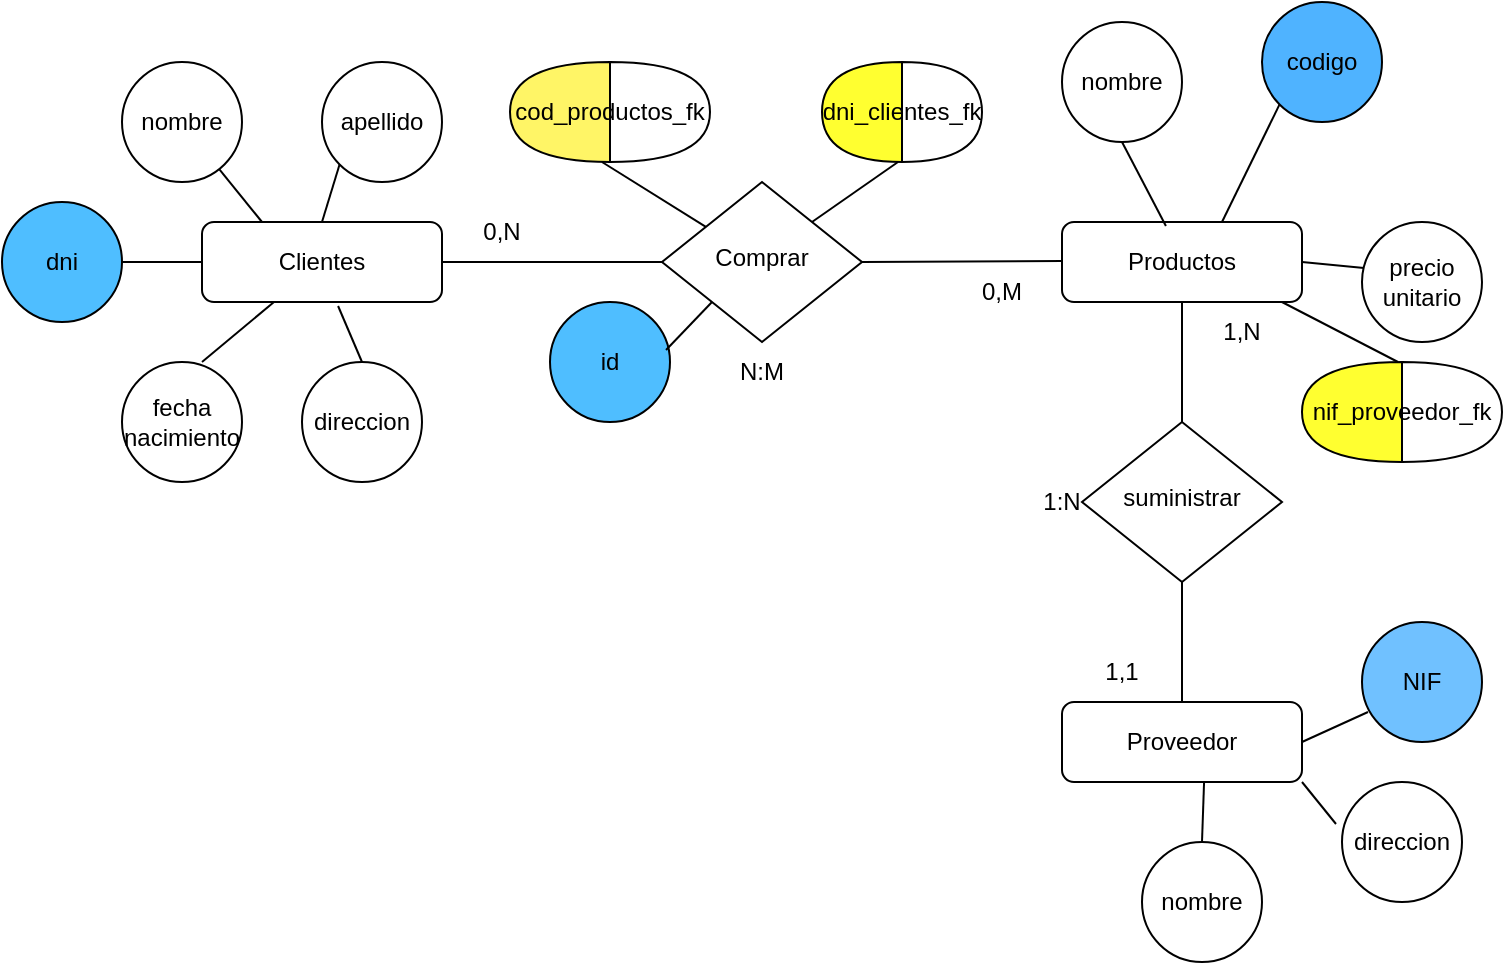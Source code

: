 <mxfile version="21.6.6" type="device" pages="3">
  <diagram id="C5RBs43oDa-KdzZeNtuy" name="Page-1">
    <mxGraphModel dx="1272" dy="1675" grid="1" gridSize="10" guides="1" tooltips="1" connect="1" arrows="1" fold="1" page="1" pageScale="1" pageWidth="827" pageHeight="1169" math="0" shadow="0">
      <root>
        <mxCell id="WIyWlLk6GJQsqaUBKTNV-0" />
        <mxCell id="WIyWlLk6GJQsqaUBKTNV-1" parent="WIyWlLk6GJQsqaUBKTNV-0" />
        <mxCell id="WIyWlLk6GJQsqaUBKTNV-3" value="Clientes" style="rounded=1;whiteSpace=wrap;html=1;fontSize=12;glass=0;strokeWidth=1;shadow=0;" parent="WIyWlLk6GJQsqaUBKTNV-1" vertex="1">
          <mxGeometry x="160" y="80" width="120" height="40" as="geometry" />
        </mxCell>
        <mxCell id="WIyWlLk6GJQsqaUBKTNV-6" value="Comprar" style="rhombus;whiteSpace=wrap;html=1;shadow=0;fontFamily=Helvetica;fontSize=12;align=center;strokeWidth=1;spacing=6;spacingTop=-4;" parent="WIyWlLk6GJQsqaUBKTNV-1" vertex="1">
          <mxGeometry x="390" y="60" width="100" height="80" as="geometry" />
        </mxCell>
        <mxCell id="mx5_N-fvzEg2yM81KQJ--0" value="Productos" style="rounded=1;whiteSpace=wrap;html=1;fontSize=12;glass=0;strokeWidth=1;shadow=0;" parent="WIyWlLk6GJQsqaUBKTNV-1" vertex="1">
          <mxGeometry x="590" y="80" width="120" height="40" as="geometry" />
        </mxCell>
        <mxCell id="mx5_N-fvzEg2yM81KQJ--1" value="Proveedor" style="rounded=1;whiteSpace=wrap;html=1;fontSize=12;glass=0;strokeWidth=1;shadow=0;" parent="WIyWlLk6GJQsqaUBKTNV-1" vertex="1">
          <mxGeometry x="590" y="320" width="120" height="40" as="geometry" />
        </mxCell>
        <mxCell id="mx5_N-fvzEg2yM81KQJ--2" value="suministrar" style="rhombus;whiteSpace=wrap;html=1;shadow=0;fontFamily=Helvetica;fontSize=12;align=center;strokeWidth=1;spacing=6;spacingTop=-4;" parent="WIyWlLk6GJQsqaUBKTNV-1" vertex="1">
          <mxGeometry x="600" y="180" width="100" height="80" as="geometry" />
        </mxCell>
        <mxCell id="mx5_N-fvzEg2yM81KQJ--3" value="nombre" style="ellipse;whiteSpace=wrap;html=1;aspect=fixed;" parent="WIyWlLk6GJQsqaUBKTNV-1" vertex="1">
          <mxGeometry x="120" width="60" height="60" as="geometry" />
        </mxCell>
        <mxCell id="mx5_N-fvzEg2yM81KQJ--4" value="apellido" style="ellipse;whiteSpace=wrap;html=1;aspect=fixed;" parent="WIyWlLk6GJQsqaUBKTNV-1" vertex="1">
          <mxGeometry x="220" width="60" height="60" as="geometry" />
        </mxCell>
        <mxCell id="mx5_N-fvzEg2yM81KQJ--5" value="dni" style="ellipse;whiteSpace=wrap;html=1;aspect=fixed;fillColor=#4FBEFF;" parent="WIyWlLk6GJQsqaUBKTNV-1" vertex="1">
          <mxGeometry x="60" y="70" width="60" height="60" as="geometry" />
        </mxCell>
        <mxCell id="mx5_N-fvzEg2yM81KQJ--6" value="fecha nacimiento" style="ellipse;whiteSpace=wrap;html=1;aspect=fixed;" parent="WIyWlLk6GJQsqaUBKTNV-1" vertex="1">
          <mxGeometry x="120" y="150" width="60" height="60" as="geometry" />
        </mxCell>
        <mxCell id="mx5_N-fvzEg2yM81KQJ--7" value="direccion" style="ellipse;whiteSpace=wrap;html=1;aspect=fixed;" parent="WIyWlLk6GJQsqaUBKTNV-1" vertex="1">
          <mxGeometry x="210" y="150" width="60" height="60" as="geometry" />
        </mxCell>
        <mxCell id="mx5_N-fvzEg2yM81KQJ--11" value="" style="endArrow=none;html=1;rounded=0;" parent="WIyWlLk6GJQsqaUBKTNV-1" target="WIyWlLk6GJQsqaUBKTNV-3" edge="1">
          <mxGeometry width="50" height="50" relative="1" as="geometry">
            <mxPoint x="160" y="150" as="sourcePoint" />
            <mxPoint x="210" y="100" as="targetPoint" />
          </mxGeometry>
        </mxCell>
        <mxCell id="mx5_N-fvzEg2yM81KQJ--12" value="" style="endArrow=none;html=1;rounded=0;entryX=0.567;entryY=1.05;entryDx=0;entryDy=0;entryPerimeter=0;exitX=0.5;exitY=0;exitDx=0;exitDy=0;" parent="WIyWlLk6GJQsqaUBKTNV-1" source="mx5_N-fvzEg2yM81KQJ--7" target="WIyWlLk6GJQsqaUBKTNV-3" edge="1">
          <mxGeometry width="50" height="50" relative="1" as="geometry">
            <mxPoint x="170" y="160" as="sourcePoint" />
            <mxPoint x="206" y="130" as="targetPoint" />
          </mxGeometry>
        </mxCell>
        <mxCell id="mx5_N-fvzEg2yM81KQJ--13" value="" style="endArrow=none;html=1;rounded=0;entryX=0;entryY=0.5;entryDx=0;entryDy=0;exitX=1;exitY=0.5;exitDx=0;exitDy=0;" parent="WIyWlLk6GJQsqaUBKTNV-1" source="mx5_N-fvzEg2yM81KQJ--5" target="WIyWlLk6GJQsqaUBKTNV-3" edge="1">
          <mxGeometry width="50" height="50" relative="1" as="geometry">
            <mxPoint x="180" y="170" as="sourcePoint" />
            <mxPoint x="216" y="140" as="targetPoint" />
          </mxGeometry>
        </mxCell>
        <mxCell id="mx5_N-fvzEg2yM81KQJ--14" value="" style="endArrow=none;html=1;rounded=0;entryX=0.25;entryY=0;entryDx=0;entryDy=0;" parent="WIyWlLk6GJQsqaUBKTNV-1" source="mx5_N-fvzEg2yM81KQJ--3" target="WIyWlLk6GJQsqaUBKTNV-3" edge="1">
          <mxGeometry width="50" height="50" relative="1" as="geometry">
            <mxPoint x="130" y="110" as="sourcePoint" />
            <mxPoint x="170" y="110" as="targetPoint" />
          </mxGeometry>
        </mxCell>
        <mxCell id="mx5_N-fvzEg2yM81KQJ--15" value="" style="endArrow=none;html=1;rounded=0;entryX=0.5;entryY=0;entryDx=0;entryDy=0;exitX=0;exitY=1;exitDx=0;exitDy=0;" parent="WIyWlLk6GJQsqaUBKTNV-1" source="mx5_N-fvzEg2yM81KQJ--4" target="WIyWlLk6GJQsqaUBKTNV-3" edge="1">
          <mxGeometry width="50" height="50" relative="1" as="geometry">
            <mxPoint x="179" y="63" as="sourcePoint" />
            <mxPoint x="200" y="90" as="targetPoint" />
          </mxGeometry>
        </mxCell>
        <mxCell id="mx5_N-fvzEg2yM81KQJ--16" value="" style="endArrow=none;html=1;rounded=0;exitX=1;exitY=0.5;exitDx=0;exitDy=0;entryX=0;entryY=0.5;entryDx=0;entryDy=0;" parent="WIyWlLk6GJQsqaUBKTNV-1" source="WIyWlLk6GJQsqaUBKTNV-3" target="WIyWlLk6GJQsqaUBKTNV-6" edge="1">
          <mxGeometry width="50" height="50" relative="1" as="geometry">
            <mxPoint x="390" y="230" as="sourcePoint" />
            <mxPoint x="440" y="180" as="targetPoint" />
          </mxGeometry>
        </mxCell>
        <mxCell id="mx5_N-fvzEg2yM81KQJ--17" value="" style="endArrow=none;html=1;rounded=0;entryX=0;entryY=0.5;entryDx=0;entryDy=0;" parent="WIyWlLk6GJQsqaUBKTNV-1" edge="1">
          <mxGeometry width="50" height="50" relative="1" as="geometry">
            <mxPoint x="490" y="100" as="sourcePoint" />
            <mxPoint x="590" y="99.5" as="targetPoint" />
          </mxGeometry>
        </mxCell>
        <mxCell id="mx5_N-fvzEg2yM81KQJ--18" value="nombre" style="ellipse;whiteSpace=wrap;html=1;aspect=fixed;" parent="WIyWlLk6GJQsqaUBKTNV-1" vertex="1">
          <mxGeometry x="590" y="-20" width="60" height="60" as="geometry" />
        </mxCell>
        <mxCell id="mx5_N-fvzEg2yM81KQJ--19" value="codigo" style="ellipse;whiteSpace=wrap;html=1;aspect=fixed;fillColor=#4FB3FF;" parent="WIyWlLk6GJQsqaUBKTNV-1" vertex="1">
          <mxGeometry x="690" y="-30" width="60" height="60" as="geometry" />
        </mxCell>
        <mxCell id="mx5_N-fvzEg2yM81KQJ--20" value="precio unitario" style="ellipse;whiteSpace=wrap;html=1;aspect=fixed;" parent="WIyWlLk6GJQsqaUBKTNV-1" vertex="1">
          <mxGeometry x="740" y="80" width="60" height="60" as="geometry" />
        </mxCell>
        <mxCell id="mx5_N-fvzEg2yM81KQJ--21" value="" style="endArrow=none;html=1;rounded=0;entryX=0;entryY=1;entryDx=0;entryDy=0;" parent="WIyWlLk6GJQsqaUBKTNV-1" target="mx5_N-fvzEg2yM81KQJ--19" edge="1">
          <mxGeometry width="50" height="50" relative="1" as="geometry">
            <mxPoint x="670" y="80" as="sourcePoint" />
            <mxPoint x="720" y="30" as="targetPoint" />
          </mxGeometry>
        </mxCell>
        <mxCell id="mx5_N-fvzEg2yM81KQJ--22" value="" style="endArrow=none;html=1;rounded=0;entryX=0.5;entryY=1;entryDx=0;entryDy=0;exitX=0.433;exitY=0.05;exitDx=0;exitDy=0;exitPerimeter=0;" parent="WIyWlLk6GJQsqaUBKTNV-1" source="mx5_N-fvzEg2yM81KQJ--0" target="mx5_N-fvzEg2yM81KQJ--18" edge="1">
          <mxGeometry width="50" height="50" relative="1" as="geometry">
            <mxPoint x="680" y="90" as="sourcePoint" />
            <mxPoint x="709" y="31" as="targetPoint" />
          </mxGeometry>
        </mxCell>
        <mxCell id="mx5_N-fvzEg2yM81KQJ--23" value="" style="endArrow=none;html=1;rounded=0;entryX=0.017;entryY=0.383;entryDx=0;entryDy=0;entryPerimeter=0;" parent="WIyWlLk6GJQsqaUBKTNV-1" target="mx5_N-fvzEg2yM81KQJ--20" edge="1">
          <mxGeometry width="50" height="50" relative="1" as="geometry">
            <mxPoint x="710" y="100" as="sourcePoint" />
            <mxPoint x="719" y="41" as="targetPoint" />
          </mxGeometry>
        </mxCell>
        <mxCell id="mx5_N-fvzEg2yM81KQJ--24" value="NIF" style="ellipse;whiteSpace=wrap;html=1;aspect=fixed;fillColor=#70C1FF;" parent="WIyWlLk6GJQsqaUBKTNV-1" vertex="1">
          <mxGeometry x="740" y="280" width="60" height="60" as="geometry" />
        </mxCell>
        <mxCell id="mx5_N-fvzEg2yM81KQJ--25" value="direccion" style="ellipse;whiteSpace=wrap;html=1;aspect=fixed;" parent="WIyWlLk6GJQsqaUBKTNV-1" vertex="1">
          <mxGeometry x="730" y="360" width="60" height="60" as="geometry" />
        </mxCell>
        <mxCell id="mx5_N-fvzEg2yM81KQJ--26" value="nombre" style="ellipse;whiteSpace=wrap;html=1;aspect=fixed;" parent="WIyWlLk6GJQsqaUBKTNV-1" vertex="1">
          <mxGeometry x="630" y="390" width="60" height="60" as="geometry" />
        </mxCell>
        <mxCell id="mx5_N-fvzEg2yM81KQJ--28" value="" style="endArrow=none;html=1;rounded=0;entryX=0.592;entryY=1;entryDx=0;entryDy=0;entryPerimeter=0;" parent="WIyWlLk6GJQsqaUBKTNV-1" target="mx5_N-fvzEg2yM81KQJ--1" edge="1">
          <mxGeometry width="50" height="50" relative="1" as="geometry">
            <mxPoint x="660" y="390" as="sourcePoint" />
            <mxPoint x="710" y="340" as="targetPoint" />
          </mxGeometry>
        </mxCell>
        <mxCell id="mx5_N-fvzEg2yM81KQJ--29" value="" style="endArrow=none;html=1;rounded=0;entryX=1;entryY=1;entryDx=0;entryDy=0;exitX=-0.05;exitY=0.35;exitDx=0;exitDy=0;exitPerimeter=0;" parent="WIyWlLk6GJQsqaUBKTNV-1" source="mx5_N-fvzEg2yM81KQJ--25" target="mx5_N-fvzEg2yM81KQJ--1" edge="1">
          <mxGeometry width="50" height="50" relative="1" as="geometry">
            <mxPoint x="670" y="400" as="sourcePoint" />
            <mxPoint x="671" y="370" as="targetPoint" />
          </mxGeometry>
        </mxCell>
        <mxCell id="mx5_N-fvzEg2yM81KQJ--30" value="" style="endArrow=none;html=1;rounded=0;entryX=1;entryY=0.5;entryDx=0;entryDy=0;exitX=0.05;exitY=0.75;exitDx=0;exitDy=0;exitPerimeter=0;" parent="WIyWlLk6GJQsqaUBKTNV-1" source="mx5_N-fvzEg2yM81KQJ--24" target="mx5_N-fvzEg2yM81KQJ--1" edge="1">
          <mxGeometry width="50" height="50" relative="1" as="geometry">
            <mxPoint x="737" y="391" as="sourcePoint" />
            <mxPoint x="720" y="370" as="targetPoint" />
          </mxGeometry>
        </mxCell>
        <mxCell id="Qxq4NSu53uqbjzMMRu9p-0" value="0,N" style="text;html=1;strokeColor=none;fillColor=none;align=center;verticalAlign=middle;whiteSpace=wrap;rounded=0;" parent="WIyWlLk6GJQsqaUBKTNV-1" vertex="1">
          <mxGeometry x="280" y="70" width="60" height="30" as="geometry" />
        </mxCell>
        <mxCell id="Qxq4NSu53uqbjzMMRu9p-1" value="0,M" style="text;html=1;strokeColor=none;fillColor=none;align=center;verticalAlign=middle;whiteSpace=wrap;rounded=0;" parent="WIyWlLk6GJQsqaUBKTNV-1" vertex="1">
          <mxGeometry x="530" y="100" width="60" height="30" as="geometry" />
        </mxCell>
        <mxCell id="Qxq4NSu53uqbjzMMRu9p-2" value="" style="endArrow=none;html=1;rounded=0;exitX=0.5;exitY=1;exitDx=0;exitDy=0;entryX=0.5;entryY=0;entryDx=0;entryDy=0;" parent="WIyWlLk6GJQsqaUBKTNV-1" source="mx5_N-fvzEg2yM81KQJ--0" target="mx5_N-fvzEg2yM81KQJ--2" edge="1">
          <mxGeometry width="50" height="50" relative="1" as="geometry">
            <mxPoint x="580" y="149" as="sourcePoint" />
            <mxPoint x="690" y="149" as="targetPoint" />
          </mxGeometry>
        </mxCell>
        <mxCell id="Qxq4NSu53uqbjzMMRu9p-3" value="" style="endArrow=none;html=1;rounded=0;exitX=0.5;exitY=1;exitDx=0;exitDy=0;entryX=0.5;entryY=0;entryDx=0;entryDy=0;" parent="WIyWlLk6GJQsqaUBKTNV-1" edge="1">
          <mxGeometry width="50" height="50" relative="1" as="geometry">
            <mxPoint x="650" y="260" as="sourcePoint" />
            <mxPoint x="650" y="320" as="targetPoint" />
          </mxGeometry>
        </mxCell>
        <mxCell id="Qxq4NSu53uqbjzMMRu9p-4" value="1,N" style="text;html=1;strokeColor=none;fillColor=none;align=center;verticalAlign=middle;whiteSpace=wrap;rounded=0;" parent="WIyWlLk6GJQsqaUBKTNV-1" vertex="1">
          <mxGeometry x="650" y="120" width="60" height="30" as="geometry" />
        </mxCell>
        <mxCell id="Qxq4NSu53uqbjzMMRu9p-5" value="1,1" style="text;html=1;strokeColor=none;fillColor=none;align=center;verticalAlign=middle;whiteSpace=wrap;rounded=0;" parent="WIyWlLk6GJQsqaUBKTNV-1" vertex="1">
          <mxGeometry x="590" y="290" width="60" height="30" as="geometry" />
        </mxCell>
        <mxCell id="Qxq4NSu53uqbjzMMRu9p-6" value="N:M" style="text;html=1;strokeColor=none;fillColor=none;align=center;verticalAlign=middle;whiteSpace=wrap;rounded=0;" parent="WIyWlLk6GJQsqaUBKTNV-1" vertex="1">
          <mxGeometry x="410" y="140" width="60" height="30" as="geometry" />
        </mxCell>
        <mxCell id="Qxq4NSu53uqbjzMMRu9p-7" value="1:N" style="text;html=1;strokeColor=none;fillColor=none;align=center;verticalAlign=middle;whiteSpace=wrap;rounded=0;" parent="WIyWlLk6GJQsqaUBKTNV-1" vertex="1">
          <mxGeometry x="560" y="205" width="60" height="30" as="geometry" />
        </mxCell>
        <mxCell id="Qxq4NSu53uqbjzMMRu9p-8" value="" style="shape=or;whiteSpace=wrap;html=1;" parent="WIyWlLk6GJQsqaUBKTNV-1" vertex="1">
          <mxGeometry x="364" width="50" height="50" as="geometry" />
        </mxCell>
        <mxCell id="Qxq4NSu53uqbjzMMRu9p-9" value="" style="shape=or;whiteSpace=wrap;html=1;direction=west;fillColor=#FFF566;" parent="WIyWlLk6GJQsqaUBKTNV-1" vertex="1">
          <mxGeometry x="314" width="50" height="50" as="geometry" />
        </mxCell>
        <mxCell id="Qxq4NSu53uqbjzMMRu9p-10" value="cod_productos_fk" style="text;html=1;strokeColor=none;fillColor=none;align=center;verticalAlign=middle;whiteSpace=wrap;rounded=0;" parent="WIyWlLk6GJQsqaUBKTNV-1" vertex="1">
          <mxGeometry x="334" y="10" width="60" height="30" as="geometry" />
        </mxCell>
        <mxCell id="Qxq4NSu53uqbjzMMRu9p-11" value="" style="shape=or;whiteSpace=wrap;html=1;" parent="WIyWlLk6GJQsqaUBKTNV-1" vertex="1">
          <mxGeometry x="510" width="40" height="50" as="geometry" />
        </mxCell>
        <mxCell id="Qxq4NSu53uqbjzMMRu9p-12" value="" style="shape=or;whiteSpace=wrap;html=1;direction=west;fillColor=#FFFF30;" parent="WIyWlLk6GJQsqaUBKTNV-1" vertex="1">
          <mxGeometry x="470" width="40" height="50" as="geometry" />
        </mxCell>
        <mxCell id="Qxq4NSu53uqbjzMMRu9p-13" value="dni_clientes_fk" style="text;html=1;strokeColor=none;fillColor=none;align=center;verticalAlign=middle;whiteSpace=wrap;rounded=0;" parent="WIyWlLk6GJQsqaUBKTNV-1" vertex="1">
          <mxGeometry x="480" y="10" width="60" height="30" as="geometry" />
        </mxCell>
        <mxCell id="Qxq4NSu53uqbjzMMRu9p-14" value="" style="endArrow=none;html=1;rounded=0;" parent="WIyWlLk6GJQsqaUBKTNV-1" source="WIyWlLk6GJQsqaUBKTNV-6" edge="1">
          <mxGeometry width="50" height="50" relative="1" as="geometry">
            <mxPoint x="310" y="100" as="sourcePoint" />
            <mxPoint x="360" y="50" as="targetPoint" />
          </mxGeometry>
        </mxCell>
        <mxCell id="Qxq4NSu53uqbjzMMRu9p-15" value="" style="endArrow=none;html=1;rounded=0;entryX=0.05;entryY=0;entryDx=0;entryDy=0;entryPerimeter=0;exitX=1;exitY=0;exitDx=0;exitDy=0;" parent="WIyWlLk6GJQsqaUBKTNV-1" source="WIyWlLk6GJQsqaUBKTNV-6" target="Qxq4NSu53uqbjzMMRu9p-12" edge="1">
          <mxGeometry width="50" height="50" relative="1" as="geometry">
            <mxPoint x="422" y="92" as="sourcePoint" />
            <mxPoint x="370" y="60" as="targetPoint" />
          </mxGeometry>
        </mxCell>
        <mxCell id="Qxq4NSu53uqbjzMMRu9p-20" value="" style="shape=or;whiteSpace=wrap;html=1;" parent="WIyWlLk6GJQsqaUBKTNV-1" vertex="1">
          <mxGeometry x="760" y="150" width="50" height="50" as="geometry" />
        </mxCell>
        <mxCell id="Qxq4NSu53uqbjzMMRu9p-21" value="" style="shape=or;whiteSpace=wrap;html=1;direction=west;fillColor=#FFFF30;" parent="WIyWlLk6GJQsqaUBKTNV-1" vertex="1">
          <mxGeometry x="710" y="150" width="50" height="50" as="geometry" />
        </mxCell>
        <mxCell id="Qxq4NSu53uqbjzMMRu9p-22" value="nif_proveedor_fk" style="text;html=1;strokeColor=none;fillColor=none;align=center;verticalAlign=middle;whiteSpace=wrap;rounded=0;" parent="WIyWlLk6GJQsqaUBKTNV-1" vertex="1">
          <mxGeometry x="730" y="160" width="60" height="30" as="geometry" />
        </mxCell>
        <mxCell id="Qxq4NSu53uqbjzMMRu9p-23" value="" style="endArrow=none;html=1;rounded=0;exitX=0.04;exitY=1;exitDx=0;exitDy=0;exitPerimeter=0;entryX=0.833;entryY=0;entryDx=0;entryDy=0;entryPerimeter=0;" parent="WIyWlLk6GJQsqaUBKTNV-1" source="Qxq4NSu53uqbjzMMRu9p-21" target="Qxq4NSu53uqbjzMMRu9p-4" edge="1">
          <mxGeometry width="50" height="50" relative="1" as="geometry">
            <mxPoint x="510" y="210" as="sourcePoint" />
            <mxPoint x="710" y="120" as="targetPoint" />
          </mxGeometry>
        </mxCell>
        <mxCell id="0E80pPRpKlRtecK1wByP-0" value="id" style="ellipse;whiteSpace=wrap;html=1;aspect=fixed;fillColor=#4FBEFF;" parent="WIyWlLk6GJQsqaUBKTNV-1" vertex="1">
          <mxGeometry x="334" y="120" width="60" height="60" as="geometry" />
        </mxCell>
        <mxCell id="0E80pPRpKlRtecK1wByP-1" value="" style="endArrow=none;html=1;rounded=0;exitX=0.967;exitY=0.4;exitDx=0;exitDy=0;exitPerimeter=0;entryX=0;entryY=1;entryDx=0;entryDy=0;" parent="WIyWlLk6GJQsqaUBKTNV-1" source="0E80pPRpKlRtecK1wByP-0" target="WIyWlLk6GJQsqaUBKTNV-6" edge="1">
          <mxGeometry width="50" height="50" relative="1" as="geometry">
            <mxPoint x="510" y="200" as="sourcePoint" />
            <mxPoint x="560" y="150" as="targetPoint" />
          </mxGeometry>
        </mxCell>
      </root>
    </mxGraphModel>
  </diagram>
  <diagram id="QH_lPs5BEpQbvO5fbCUb" name="Página-2">
    <mxGraphModel dx="1272" dy="1675" grid="1" gridSize="10" guides="1" tooltips="1" connect="1" arrows="1" fold="1" page="1" pageScale="1" pageWidth="827" pageHeight="1169" math="0" shadow="0">
      <root>
        <mxCell id="0" />
        <mxCell id="1" parent="0" />
        <mxCell id="wLg9ag0Lhp2ejEAUh5uP-1" value="Clientes" style="rounded=1;whiteSpace=wrap;html=1;fontSize=12;glass=0;strokeWidth=1;shadow=0;" parent="1" vertex="1">
          <mxGeometry x="160" y="80" width="120" height="40" as="geometry" />
        </mxCell>
        <mxCell id="wLg9ag0Lhp2ejEAUh5uP-2" value="Comprar" style="rhombus;whiteSpace=wrap;html=1;shadow=0;fontFamily=Helvetica;fontSize=12;align=center;strokeWidth=1;spacing=6;spacingTop=-4;" parent="1" vertex="1">
          <mxGeometry x="390" y="60" width="100" height="80" as="geometry" />
        </mxCell>
        <mxCell id="wLg9ag0Lhp2ejEAUh5uP-3" value="Coche" style="rounded=1;whiteSpace=wrap;html=1;fontSize=12;glass=0;strokeWidth=1;shadow=0;" parent="1" vertex="1">
          <mxGeometry x="590" y="80" width="120" height="40" as="geometry" />
        </mxCell>
        <mxCell id="wLg9ag0Lhp2ejEAUh5uP-4" value="Revision" style="rounded=1;whiteSpace=wrap;html=1;fontSize=12;glass=0;strokeWidth=1;shadow=0;" parent="1" vertex="1">
          <mxGeometry x="590" y="320" width="120" height="40" as="geometry" />
        </mxCell>
        <mxCell id="wLg9ag0Lhp2ejEAUh5uP-5" value="Realizar" style="rhombus;whiteSpace=wrap;html=1;shadow=0;fontFamily=Helvetica;fontSize=12;align=center;strokeWidth=1;spacing=6;spacingTop=-4;" parent="1" vertex="1">
          <mxGeometry x="600" y="180" width="100" height="80" as="geometry" />
        </mxCell>
        <mxCell id="wLg9ag0Lhp2ejEAUh5uP-6" value="nombre" style="ellipse;whiteSpace=wrap;html=1;aspect=fixed;" parent="1" vertex="1">
          <mxGeometry x="120" width="60" height="60" as="geometry" />
        </mxCell>
        <mxCell id="wLg9ag0Lhp2ejEAUh5uP-7" value="direccion" style="ellipse;whiteSpace=wrap;html=1;aspect=fixed;" parent="1" vertex="1">
          <mxGeometry x="220" width="60" height="60" as="geometry" />
        </mxCell>
        <mxCell id="wLg9ag0Lhp2ejEAUh5uP-8" value="id" style="ellipse;whiteSpace=wrap;html=1;aspect=fixed;fillColor=#4FBEFF;" parent="1" vertex="1">
          <mxGeometry x="60" y="70" width="60" height="60" as="geometry" />
        </mxCell>
        <mxCell id="wLg9ag0Lhp2ejEAUh5uP-9" value="ciudad" style="ellipse;whiteSpace=wrap;html=1;aspect=fixed;" parent="1" vertex="1">
          <mxGeometry x="120" y="150" width="60" height="60" as="geometry" />
        </mxCell>
        <mxCell id="wLg9ag0Lhp2ejEAUh5uP-10" value="telefono" style="ellipse;whiteSpace=wrap;html=1;aspect=fixed;" parent="1" vertex="1">
          <mxGeometry x="210" y="150" width="60" height="60" as="geometry" />
        </mxCell>
        <mxCell id="wLg9ag0Lhp2ejEAUh5uP-11" value="" style="endArrow=none;html=1;rounded=0;" parent="1" target="wLg9ag0Lhp2ejEAUh5uP-1" edge="1">
          <mxGeometry width="50" height="50" relative="1" as="geometry">
            <mxPoint x="160" y="150" as="sourcePoint" />
            <mxPoint x="210" y="100" as="targetPoint" />
          </mxGeometry>
        </mxCell>
        <mxCell id="wLg9ag0Lhp2ejEAUh5uP-12" value="" style="endArrow=none;html=1;rounded=0;entryX=0.567;entryY=1.05;entryDx=0;entryDy=0;entryPerimeter=0;exitX=0.5;exitY=0;exitDx=0;exitDy=0;" parent="1" source="wLg9ag0Lhp2ejEAUh5uP-10" target="wLg9ag0Lhp2ejEAUh5uP-1" edge="1">
          <mxGeometry width="50" height="50" relative="1" as="geometry">
            <mxPoint x="170" y="160" as="sourcePoint" />
            <mxPoint x="206" y="130" as="targetPoint" />
          </mxGeometry>
        </mxCell>
        <mxCell id="wLg9ag0Lhp2ejEAUh5uP-13" value="" style="endArrow=none;html=1;rounded=0;entryX=0;entryY=0.5;entryDx=0;entryDy=0;exitX=1;exitY=0.5;exitDx=0;exitDy=0;" parent="1" source="wLg9ag0Lhp2ejEAUh5uP-8" target="wLg9ag0Lhp2ejEAUh5uP-1" edge="1">
          <mxGeometry width="50" height="50" relative="1" as="geometry">
            <mxPoint x="180" y="170" as="sourcePoint" />
            <mxPoint x="216" y="140" as="targetPoint" />
          </mxGeometry>
        </mxCell>
        <mxCell id="wLg9ag0Lhp2ejEAUh5uP-14" value="" style="endArrow=none;html=1;rounded=0;entryX=0.25;entryY=0;entryDx=0;entryDy=0;" parent="1" source="wLg9ag0Lhp2ejEAUh5uP-6" target="wLg9ag0Lhp2ejEAUh5uP-1" edge="1">
          <mxGeometry width="50" height="50" relative="1" as="geometry">
            <mxPoint x="130" y="110" as="sourcePoint" />
            <mxPoint x="170" y="110" as="targetPoint" />
          </mxGeometry>
        </mxCell>
        <mxCell id="wLg9ag0Lhp2ejEAUh5uP-15" value="" style="endArrow=none;html=1;rounded=0;entryX=0.5;entryY=0;entryDx=0;entryDy=0;exitX=0;exitY=1;exitDx=0;exitDy=0;" parent="1" source="wLg9ag0Lhp2ejEAUh5uP-7" target="wLg9ag0Lhp2ejEAUh5uP-1" edge="1">
          <mxGeometry width="50" height="50" relative="1" as="geometry">
            <mxPoint x="179" y="63" as="sourcePoint" />
            <mxPoint x="200" y="90" as="targetPoint" />
          </mxGeometry>
        </mxCell>
        <mxCell id="wLg9ag0Lhp2ejEAUh5uP-16" value="" style="endArrow=none;html=1;rounded=0;exitX=1;exitY=0.5;exitDx=0;exitDy=0;entryX=0;entryY=0.5;entryDx=0;entryDy=0;" parent="1" source="wLg9ag0Lhp2ejEAUh5uP-1" target="wLg9ag0Lhp2ejEAUh5uP-2" edge="1">
          <mxGeometry width="50" height="50" relative="1" as="geometry">
            <mxPoint x="390" y="230" as="sourcePoint" />
            <mxPoint x="440" y="180" as="targetPoint" />
          </mxGeometry>
        </mxCell>
        <mxCell id="wLg9ag0Lhp2ejEAUh5uP-17" value="" style="endArrow=none;html=1;rounded=0;entryX=0;entryY=0.5;entryDx=0;entryDy=0;" parent="1" edge="1">
          <mxGeometry width="50" height="50" relative="1" as="geometry">
            <mxPoint x="490" y="100" as="sourcePoint" />
            <mxPoint x="590" y="99.5" as="targetPoint" />
          </mxGeometry>
        </mxCell>
        <mxCell id="wLg9ag0Lhp2ejEAUh5uP-18" value="marca" style="ellipse;whiteSpace=wrap;html=1;aspect=fixed;" parent="1" vertex="1">
          <mxGeometry x="560" y="-10" width="60" height="60" as="geometry" />
        </mxCell>
        <mxCell id="wLg9ag0Lhp2ejEAUh5uP-19" value="modelo" style="ellipse;whiteSpace=wrap;html=1;aspect=fixed;" parent="1" vertex="1">
          <mxGeometry x="740" y="80" width="60" height="60" as="geometry" />
        </mxCell>
        <mxCell id="wLg9ag0Lhp2ejEAUh5uP-20" value="" style="endArrow=none;html=1;rounded=0;entryX=0.5;entryY=1;entryDx=0;entryDy=0;" parent="1" target="XbB5zDtxkDg1MS3Tlshv-1" edge="1">
          <mxGeometry width="50" height="50" relative="1" as="geometry">
            <mxPoint x="670" y="80" as="sourcePoint" />
            <mxPoint x="699" y="21" as="targetPoint" />
          </mxGeometry>
        </mxCell>
        <mxCell id="wLg9ag0Lhp2ejEAUh5uP-21" value="" style="endArrow=none;html=1;rounded=0;entryX=0.5;entryY=1;entryDx=0;entryDy=0;exitX=0.433;exitY=0.05;exitDx=0;exitDy=0;exitPerimeter=0;" parent="1" source="wLg9ag0Lhp2ejEAUh5uP-3" target="wLg9ag0Lhp2ejEAUh5uP-18" edge="1">
          <mxGeometry width="50" height="50" relative="1" as="geometry">
            <mxPoint x="680" y="90" as="sourcePoint" />
            <mxPoint x="709" y="31" as="targetPoint" />
          </mxGeometry>
        </mxCell>
        <mxCell id="wLg9ag0Lhp2ejEAUh5uP-22" value="" style="endArrow=none;html=1;rounded=0;entryX=0.017;entryY=0.383;entryDx=0;entryDy=0;entryPerimeter=0;" parent="1" target="wLg9ag0Lhp2ejEAUh5uP-19" edge="1">
          <mxGeometry width="50" height="50" relative="1" as="geometry">
            <mxPoint x="710" y="100" as="sourcePoint" />
            <mxPoint x="719" y="41" as="targetPoint" />
          </mxGeometry>
        </mxCell>
        <mxCell id="wLg9ag0Lhp2ejEAUh5uP-23" value="id" style="ellipse;whiteSpace=wrap;html=1;aspect=fixed;fillColor=#70C1FF;" parent="1" vertex="1">
          <mxGeometry x="740" y="280" width="60" height="60" as="geometry" />
        </mxCell>
        <mxCell id="wLg9ag0Lhp2ejEAUh5uP-24" value="cambio de filtro" style="ellipse;whiteSpace=wrap;html=1;aspect=fixed;" parent="1" vertex="1">
          <mxGeometry x="730" y="360" width="60" height="60" as="geometry" />
        </mxCell>
        <mxCell id="wLg9ag0Lhp2ejEAUh5uP-25" value="cambio de aceite" style="ellipse;whiteSpace=wrap;html=1;aspect=fixed;" parent="1" vertex="1">
          <mxGeometry x="630" y="390" width="60" height="60" as="geometry" />
        </mxCell>
        <mxCell id="wLg9ag0Lhp2ejEAUh5uP-26" value="" style="endArrow=none;html=1;rounded=0;entryX=0.592;entryY=1;entryDx=0;entryDy=0;entryPerimeter=0;" parent="1" target="wLg9ag0Lhp2ejEAUh5uP-4" edge="1">
          <mxGeometry width="50" height="50" relative="1" as="geometry">
            <mxPoint x="660" y="390" as="sourcePoint" />
            <mxPoint x="710" y="340" as="targetPoint" />
          </mxGeometry>
        </mxCell>
        <mxCell id="wLg9ag0Lhp2ejEAUh5uP-27" value="" style="endArrow=none;html=1;rounded=0;entryX=0.892;entryY=1;entryDx=0;entryDy=0;entryPerimeter=0;" parent="1" source="wLg9ag0Lhp2ejEAUh5uP-24" target="wLg9ag0Lhp2ejEAUh5uP-4" edge="1">
          <mxGeometry width="50" height="50" relative="1" as="geometry">
            <mxPoint x="670" y="400" as="sourcePoint" />
            <mxPoint x="671" y="370" as="targetPoint" />
          </mxGeometry>
        </mxCell>
        <mxCell id="wLg9ag0Lhp2ejEAUh5uP-28" value="" style="endArrow=none;html=1;rounded=0;entryX=1;entryY=0.5;entryDx=0;entryDy=0;exitX=0.05;exitY=0.75;exitDx=0;exitDy=0;exitPerimeter=0;" parent="1" source="wLg9ag0Lhp2ejEAUh5uP-23" target="wLg9ag0Lhp2ejEAUh5uP-4" edge="1">
          <mxGeometry width="50" height="50" relative="1" as="geometry">
            <mxPoint x="737" y="391" as="sourcePoint" />
            <mxPoint x="720" y="370" as="targetPoint" />
          </mxGeometry>
        </mxCell>
        <mxCell id="wLg9ag0Lhp2ejEAUh5uP-29" value="0,1" style="text;html=1;strokeColor=none;fillColor=none;align=center;verticalAlign=middle;whiteSpace=wrap;rounded=0;" parent="1" vertex="1">
          <mxGeometry x="280" y="70" width="60" height="30" as="geometry" />
        </mxCell>
        <mxCell id="wLg9ag0Lhp2ejEAUh5uP-30" value="1,N" style="text;html=1;strokeColor=none;fillColor=none;align=center;verticalAlign=middle;whiteSpace=wrap;rounded=0;" parent="1" vertex="1">
          <mxGeometry x="530" y="100" width="60" height="30" as="geometry" />
        </mxCell>
        <mxCell id="wLg9ag0Lhp2ejEAUh5uP-31" value="" style="endArrow=none;html=1;rounded=0;exitX=0.5;exitY=1;exitDx=0;exitDy=0;entryX=0.5;entryY=0;entryDx=0;entryDy=0;" parent="1" source="wLg9ag0Lhp2ejEAUh5uP-3" target="wLg9ag0Lhp2ejEAUh5uP-5" edge="1">
          <mxGeometry width="50" height="50" relative="1" as="geometry">
            <mxPoint x="580" y="149" as="sourcePoint" />
            <mxPoint x="690" y="149" as="targetPoint" />
          </mxGeometry>
        </mxCell>
        <mxCell id="wLg9ag0Lhp2ejEAUh5uP-32" value="" style="endArrow=none;html=1;rounded=0;exitX=0.5;exitY=1;exitDx=0;exitDy=0;entryX=0.5;entryY=0;entryDx=0;entryDy=0;" parent="1" edge="1">
          <mxGeometry width="50" height="50" relative="1" as="geometry">
            <mxPoint x="650" y="260" as="sourcePoint" />
            <mxPoint x="650" y="320" as="targetPoint" />
          </mxGeometry>
        </mxCell>
        <mxCell id="wLg9ag0Lhp2ejEAUh5uP-33" value="0,1" style="text;html=1;strokeColor=none;fillColor=none;align=center;verticalAlign=middle;whiteSpace=wrap;rounded=0;" parent="1" vertex="1">
          <mxGeometry x="650" y="120" width="60" height="30" as="geometry" />
        </mxCell>
        <mxCell id="wLg9ag0Lhp2ejEAUh5uP-34" value="0,M" style="text;html=1;strokeColor=none;fillColor=none;align=center;verticalAlign=middle;whiteSpace=wrap;rounded=0;" parent="1" vertex="1">
          <mxGeometry x="590" y="290" width="60" height="30" as="geometry" />
        </mxCell>
        <mxCell id="wLg9ag0Lhp2ejEAUh5uP-35" value="1:N" style="text;html=1;strokeColor=none;fillColor=none;align=center;verticalAlign=middle;whiteSpace=wrap;rounded=0;" parent="1" vertex="1">
          <mxGeometry x="410" y="140" width="60" height="30" as="geometry" />
        </mxCell>
        <mxCell id="wLg9ag0Lhp2ejEAUh5uP-36" value="1:N" style="text;html=1;strokeColor=none;fillColor=none;align=center;verticalAlign=middle;whiteSpace=wrap;rounded=0;" parent="1" vertex="1">
          <mxGeometry x="550" y="205" width="60" height="30" as="geometry" />
        </mxCell>
        <mxCell id="wLg9ag0Lhp2ejEAUh5uP-45" value="" style="shape=or;whiteSpace=wrap;html=1;" parent="1" vertex="1">
          <mxGeometry x="760" y="150" width="50" height="50" as="geometry" />
        </mxCell>
        <mxCell id="wLg9ag0Lhp2ejEAUh5uP-46" value="" style="shape=or;whiteSpace=wrap;html=1;direction=west;fillColor=#FFFF30;" parent="1" vertex="1">
          <mxGeometry x="710" y="150" width="50" height="50" as="geometry" />
        </mxCell>
        <mxCell id="wLg9ag0Lhp2ejEAUh5uP-47" value="id_clientes_fk" style="text;html=1;strokeColor=none;fillColor=none;align=center;verticalAlign=middle;whiteSpace=wrap;rounded=0;" parent="1" vertex="1">
          <mxGeometry x="730" y="160" width="60" height="30" as="geometry" />
        </mxCell>
        <mxCell id="XbB5zDtxkDg1MS3Tlshv-1" value="matricula" style="ellipse;whiteSpace=wrap;html=1;aspect=fixed;fillColor=#4FB3FF;" parent="1" vertex="1">
          <mxGeometry x="630" y="-30" width="60" height="60" as="geometry" />
        </mxCell>
        <mxCell id="XbB5zDtxkDg1MS3Tlshv-2" value="NIF" style="ellipse;whiteSpace=wrap;html=1;aspect=fixed;" parent="1" vertex="1">
          <mxGeometry x="290" y="130" width="60" height="60" as="geometry" />
        </mxCell>
        <mxCell id="XbB5zDtxkDg1MS3Tlshv-3" value="" style="endArrow=none;html=1;rounded=0;exitX=0;exitY=0;exitDx=0;exitDy=0;" parent="1" source="XbB5zDtxkDg1MS3Tlshv-2" target="wLg9ag0Lhp2ejEAUh5uP-1" edge="1">
          <mxGeometry width="50" height="50" relative="1" as="geometry">
            <mxPoint x="250" y="160" as="sourcePoint" />
            <mxPoint x="238" y="132" as="targetPoint" />
          </mxGeometry>
        </mxCell>
        <mxCell id="XbB5zDtxkDg1MS3Tlshv-4" value="color" style="ellipse;whiteSpace=wrap;html=1;aspect=fixed;" parent="1" vertex="1">
          <mxGeometry x="705" y="-30" width="60" height="60" as="geometry" />
        </mxCell>
        <mxCell id="XbB5zDtxkDg1MS3Tlshv-5" value="precio venta" style="ellipse;whiteSpace=wrap;html=1;aspect=fixed;" parent="1" vertex="1">
          <mxGeometry x="765" y="10" width="60" height="60" as="geometry" />
        </mxCell>
        <mxCell id="XbB5zDtxkDg1MS3Tlshv-6" value="" style="endArrow=none;html=1;rounded=0;entryX=0.333;entryY=0.95;entryDx=0;entryDy=0;entryPerimeter=0;exitX=0.75;exitY=0;exitDx=0;exitDy=0;" parent="1" source="wLg9ag0Lhp2ejEAUh5uP-3" target="XbB5zDtxkDg1MS3Tlshv-4" edge="1">
          <mxGeometry width="50" height="50" relative="1" as="geometry">
            <mxPoint x="680" y="90" as="sourcePoint" />
            <mxPoint x="670" y="40" as="targetPoint" />
          </mxGeometry>
        </mxCell>
        <mxCell id="XbB5zDtxkDg1MS3Tlshv-7" value="" style="endArrow=none;html=1;rounded=0;exitX=1;exitY=0.25;exitDx=0;exitDy=0;" parent="1" source="wLg9ag0Lhp2ejEAUh5uP-3" target="XbB5zDtxkDg1MS3Tlshv-5" edge="1">
          <mxGeometry width="50" height="50" relative="1" as="geometry">
            <mxPoint x="690" y="100" as="sourcePoint" />
            <mxPoint x="680" y="50" as="targetPoint" />
          </mxGeometry>
        </mxCell>
        <mxCell id="XbB5zDtxkDg1MS3Tlshv-8" value="cambio de frenos" style="ellipse;whiteSpace=wrap;html=1;aspect=fixed;" parent="1" vertex="1">
          <mxGeometry x="550" y="390" width="60" height="60" as="geometry" />
        </mxCell>
        <mxCell id="XbB5zDtxkDg1MS3Tlshv-9" value="" style="endArrow=none;html=1;rounded=0;entryX=0.5;entryY=0;entryDx=0;entryDy=0;exitX=0.25;exitY=1;exitDx=0;exitDy=0;" parent="1" source="wLg9ag0Lhp2ejEAUh5uP-4" target="XbB5zDtxkDg1MS3Tlshv-8" edge="1">
          <mxGeometry width="50" height="50" relative="1" as="geometry">
            <mxPoint x="743" y="387" as="sourcePoint" />
            <mxPoint x="707" y="370" as="targetPoint" />
          </mxGeometry>
        </mxCell>
        <mxCell id="XbB5zDtxkDg1MS3Tlshv-18" value="id" style="ellipse;whiteSpace=wrap;html=1;aspect=fixed;fillColor=#70C1FF;" parent="1" vertex="1">
          <mxGeometry x="730" y="210" width="40" height="40" as="geometry" />
        </mxCell>
        <mxCell id="XbB5zDtxkDg1MS3Tlshv-19" value="" style="endArrow=none;html=1;rounded=0;exitX=1;exitY=1;exitDx=0;exitDy=0;entryX=-0.025;entryY=0.675;entryDx=0;entryDy=0;entryPerimeter=0;" parent="1" source="wLg9ag0Lhp2ejEAUh5uP-5" target="XbB5zDtxkDg1MS3Tlshv-18" edge="1">
          <mxGeometry width="50" height="50" relative="1" as="geometry">
            <mxPoint x="635" y="250" as="sourcePoint" />
            <mxPoint x="610" y="285" as="targetPoint" />
          </mxGeometry>
        </mxCell>
        <mxCell id="NBn2-O69Uefz-lsd1J9A-1" value="" style="endArrow=none;html=1;rounded=0;exitX=0.04;exitY=1;exitDx=0;exitDy=0;exitPerimeter=0;entryX=0.833;entryY=0;entryDx=0;entryDy=0;entryPerimeter=0;" edge="1" parent="1">
          <mxGeometry width="50" height="50" relative="1" as="geometry">
            <mxPoint x="758" y="150" as="sourcePoint" />
            <mxPoint x="700" y="120" as="targetPoint" />
          </mxGeometry>
        </mxCell>
        <mxCell id="NBn2-O69Uefz-lsd1J9A-5" value="" style="shape=or;whiteSpace=wrap;html=1;" vertex="1" parent="1">
          <mxGeometry x="510" y="310" width="50" height="50" as="geometry" />
        </mxCell>
        <mxCell id="NBn2-O69Uefz-lsd1J9A-6" value="" style="shape=or;whiteSpace=wrap;html=1;direction=west;fillColor=#FFFF30;" vertex="1" parent="1">
          <mxGeometry x="460" y="310" width="50" height="50" as="geometry" />
        </mxCell>
        <mxCell id="NBn2-O69Uefz-lsd1J9A-7" value="id_coche_fk" style="text;html=1;strokeColor=none;fillColor=none;align=center;verticalAlign=middle;whiteSpace=wrap;rounded=0;" vertex="1" parent="1">
          <mxGeometry x="480" y="320" width="60" height="30" as="geometry" />
        </mxCell>
        <mxCell id="NBn2-O69Uefz-lsd1J9A-8" value="" style="endArrow=none;html=1;rounded=0;exitX=0.04;exitY=1;exitDx=0;exitDy=0;exitPerimeter=0;entryX=1;entryY=0.5;entryDx=0;entryDy=0;entryPerimeter=0;" edge="1" parent="1" target="NBn2-O69Uefz-lsd1J9A-5">
          <mxGeometry width="50" height="50" relative="1" as="geometry">
            <mxPoint x="590" y="340" as="sourcePoint" />
            <mxPoint x="532" y="310" as="targetPoint" />
          </mxGeometry>
        </mxCell>
      </root>
    </mxGraphModel>
  </diagram>
  <diagram id="r9niHhJdQ9T2ywm9aoq0" name="Página-3">
    <mxGraphModel dx="1272" dy="1675" grid="1" gridSize="10" guides="1" tooltips="1" connect="1" arrows="1" fold="1" page="1" pageScale="1" pageWidth="827" pageHeight="1169" math="0" shadow="0">
      <root>
        <mxCell id="0" />
        <mxCell id="1" parent="0" />
        <mxCell id="Jmu6xvJF3uU6ScUqE4Zg-1" value="Clientes" style="rounded=1;whiteSpace=wrap;html=1;fontSize=12;glass=0;strokeWidth=1;shadow=0;" vertex="1" parent="1">
          <mxGeometry x="160" y="80" width="120" height="40" as="geometry" />
        </mxCell>
        <mxCell id="Jmu6xvJF3uU6ScUqE4Zg-2" value="Comprar" style="rhombus;whiteSpace=wrap;html=1;shadow=0;fontFamily=Helvetica;fontSize=12;align=center;strokeWidth=1;spacing=6;spacingTop=-4;" vertex="1" parent="1">
          <mxGeometry x="390" y="60" width="100" height="80" as="geometry" />
        </mxCell>
        <mxCell id="Jmu6xvJF3uU6ScUqE4Zg-3" value="Productos" style="rounded=1;whiteSpace=wrap;html=1;fontSize=12;glass=0;strokeWidth=1;shadow=0;" vertex="1" parent="1">
          <mxGeometry x="590" y="80" width="120" height="40" as="geometry" />
        </mxCell>
        <mxCell id="Jmu6xvJF3uU6ScUqE4Zg-4" value="Proveedor" style="rounded=1;whiteSpace=wrap;html=1;fontSize=12;glass=0;strokeWidth=1;shadow=0;" vertex="1" parent="1">
          <mxGeometry x="590" y="320" width="120" height="40" as="geometry" />
        </mxCell>
        <mxCell id="Jmu6xvJF3uU6ScUqE4Zg-5" value="suministrar" style="rhombus;whiteSpace=wrap;html=1;shadow=0;fontFamily=Helvetica;fontSize=12;align=center;strokeWidth=1;spacing=6;spacingTop=-4;" vertex="1" parent="1">
          <mxGeometry x="600" y="180" width="100" height="80" as="geometry" />
        </mxCell>
        <mxCell id="Jmu6xvJF3uU6ScUqE4Zg-6" value="nombre" style="ellipse;whiteSpace=wrap;html=1;aspect=fixed;" vertex="1" parent="1">
          <mxGeometry x="120" width="60" height="60" as="geometry" />
        </mxCell>
        <mxCell id="Jmu6xvJF3uU6ScUqE4Zg-7" value="apellido" style="ellipse;whiteSpace=wrap;html=1;aspect=fixed;" vertex="1" parent="1">
          <mxGeometry x="220" width="60" height="60" as="geometry" />
        </mxCell>
        <mxCell id="Jmu6xvJF3uU6ScUqE4Zg-8" value="id" style="ellipse;whiteSpace=wrap;html=1;aspect=fixed;fillColor=#4FBEFF;" vertex="1" parent="1">
          <mxGeometry x="60" y="70" width="60" height="60" as="geometry" />
        </mxCell>
        <mxCell id="Jmu6xvJF3uU6ScUqE4Zg-9" value="telefono" style="ellipse;whiteSpace=wrap;html=1;aspect=fixed;" vertex="1" parent="1">
          <mxGeometry x="120" y="150" width="60" height="60" as="geometry" />
        </mxCell>
        <mxCell id="Jmu6xvJF3uU6ScUqE4Zg-10" value="direccion" style="ellipse;whiteSpace=wrap;html=1;aspect=fixed;" vertex="1" parent="1">
          <mxGeometry x="210" y="150" width="60" height="60" as="geometry" />
        </mxCell>
        <mxCell id="Jmu6xvJF3uU6ScUqE4Zg-11" value="" style="endArrow=none;html=1;rounded=0;" edge="1" parent="1" target="Jmu6xvJF3uU6ScUqE4Zg-1">
          <mxGeometry width="50" height="50" relative="1" as="geometry">
            <mxPoint x="160" y="150" as="sourcePoint" />
            <mxPoint x="210" y="100" as="targetPoint" />
          </mxGeometry>
        </mxCell>
        <mxCell id="Jmu6xvJF3uU6ScUqE4Zg-12" value="" style="endArrow=none;html=1;rounded=0;entryX=0.567;entryY=1.05;entryDx=0;entryDy=0;entryPerimeter=0;exitX=0.5;exitY=0;exitDx=0;exitDy=0;" edge="1" parent="1" source="Jmu6xvJF3uU6ScUqE4Zg-10" target="Jmu6xvJF3uU6ScUqE4Zg-1">
          <mxGeometry width="50" height="50" relative="1" as="geometry">
            <mxPoint x="170" y="160" as="sourcePoint" />
            <mxPoint x="206" y="130" as="targetPoint" />
          </mxGeometry>
        </mxCell>
        <mxCell id="Jmu6xvJF3uU6ScUqE4Zg-13" value="" style="endArrow=none;html=1;rounded=0;entryX=0;entryY=0.5;entryDx=0;entryDy=0;exitX=1;exitY=0.5;exitDx=0;exitDy=0;" edge="1" parent="1" source="Jmu6xvJF3uU6ScUqE4Zg-8" target="Jmu6xvJF3uU6ScUqE4Zg-1">
          <mxGeometry width="50" height="50" relative="1" as="geometry">
            <mxPoint x="180" y="170" as="sourcePoint" />
            <mxPoint x="216" y="140" as="targetPoint" />
          </mxGeometry>
        </mxCell>
        <mxCell id="Jmu6xvJF3uU6ScUqE4Zg-14" value="" style="endArrow=none;html=1;rounded=0;entryX=0.25;entryY=0;entryDx=0;entryDy=0;" edge="1" parent="1" source="Jmu6xvJF3uU6ScUqE4Zg-6" target="Jmu6xvJF3uU6ScUqE4Zg-1">
          <mxGeometry width="50" height="50" relative="1" as="geometry">
            <mxPoint x="130" y="110" as="sourcePoint" />
            <mxPoint x="170" y="110" as="targetPoint" />
          </mxGeometry>
        </mxCell>
        <mxCell id="Jmu6xvJF3uU6ScUqE4Zg-15" value="" style="endArrow=none;html=1;rounded=0;entryX=0.5;entryY=0;entryDx=0;entryDy=0;exitX=0;exitY=1;exitDx=0;exitDy=0;" edge="1" parent="1" source="Jmu6xvJF3uU6ScUqE4Zg-7" target="Jmu6xvJF3uU6ScUqE4Zg-1">
          <mxGeometry width="50" height="50" relative="1" as="geometry">
            <mxPoint x="179" y="63" as="sourcePoint" />
            <mxPoint x="200" y="90" as="targetPoint" />
          </mxGeometry>
        </mxCell>
        <mxCell id="Jmu6xvJF3uU6ScUqE4Zg-16" value="" style="endArrow=none;html=1;rounded=0;exitX=1;exitY=0.5;exitDx=0;exitDy=0;entryX=0;entryY=0.5;entryDx=0;entryDy=0;" edge="1" parent="1" source="Jmu6xvJF3uU6ScUqE4Zg-1" target="Jmu6xvJF3uU6ScUqE4Zg-2">
          <mxGeometry width="50" height="50" relative="1" as="geometry">
            <mxPoint x="390" y="230" as="sourcePoint" />
            <mxPoint x="440" y="180" as="targetPoint" />
          </mxGeometry>
        </mxCell>
        <mxCell id="Jmu6xvJF3uU6ScUqE4Zg-17" value="" style="endArrow=none;html=1;rounded=0;entryX=0;entryY=0.5;entryDx=0;entryDy=0;" edge="1" parent="1">
          <mxGeometry width="50" height="50" relative="1" as="geometry">
            <mxPoint x="490" y="100" as="sourcePoint" />
            <mxPoint x="590" y="99.5" as="targetPoint" />
          </mxGeometry>
        </mxCell>
        <mxCell id="Jmu6xvJF3uU6ScUqE4Zg-18" value="descripcion" style="ellipse;whiteSpace=wrap;html=1;aspect=fixed;" vertex="1" parent="1">
          <mxGeometry x="590" y="-20" width="60" height="60" as="geometry" />
        </mxCell>
        <mxCell id="Jmu6xvJF3uU6ScUqE4Zg-19" value="codigo" style="ellipse;whiteSpace=wrap;html=1;aspect=fixed;fillColor=#4FB3FF;" vertex="1" parent="1">
          <mxGeometry x="690" y="-30" width="60" height="60" as="geometry" />
        </mxCell>
        <mxCell id="Jmu6xvJF3uU6ScUqE4Zg-20" value="precio" style="ellipse;whiteSpace=wrap;html=1;aspect=fixed;" vertex="1" parent="1">
          <mxGeometry x="740" y="80" width="60" height="60" as="geometry" />
        </mxCell>
        <mxCell id="Jmu6xvJF3uU6ScUqE4Zg-21" value="" style="endArrow=none;html=1;rounded=0;entryX=0;entryY=1;entryDx=0;entryDy=0;" edge="1" parent="1" target="Jmu6xvJF3uU6ScUqE4Zg-19">
          <mxGeometry width="50" height="50" relative="1" as="geometry">
            <mxPoint x="670" y="80" as="sourcePoint" />
            <mxPoint x="720" y="30" as="targetPoint" />
          </mxGeometry>
        </mxCell>
        <mxCell id="Jmu6xvJF3uU6ScUqE4Zg-22" value="" style="endArrow=none;html=1;rounded=0;entryX=0.5;entryY=1;entryDx=0;entryDy=0;exitX=0.433;exitY=0.05;exitDx=0;exitDy=0;exitPerimeter=0;" edge="1" parent="1" source="Jmu6xvJF3uU6ScUqE4Zg-3" target="Jmu6xvJF3uU6ScUqE4Zg-18">
          <mxGeometry width="50" height="50" relative="1" as="geometry">
            <mxPoint x="680" y="90" as="sourcePoint" />
            <mxPoint x="709" y="31" as="targetPoint" />
          </mxGeometry>
        </mxCell>
        <mxCell id="Jmu6xvJF3uU6ScUqE4Zg-23" value="" style="endArrow=none;html=1;rounded=0;entryX=0.017;entryY=0.383;entryDx=0;entryDy=0;entryPerimeter=0;" edge="1" parent="1" target="Jmu6xvJF3uU6ScUqE4Zg-20">
          <mxGeometry width="50" height="50" relative="1" as="geometry">
            <mxPoint x="710" y="100" as="sourcePoint" />
            <mxPoint x="719" y="41" as="targetPoint" />
          </mxGeometry>
        </mxCell>
        <mxCell id="Jmu6xvJF3uU6ScUqE4Zg-24" value="id" style="ellipse;whiteSpace=wrap;html=1;aspect=fixed;fillColor=#70C1FF;" vertex="1" parent="1">
          <mxGeometry x="740" y="290" width="60" height="60" as="geometry" />
        </mxCell>
        <mxCell id="Jmu6xvJF3uU6ScUqE4Zg-25" value="direccion" style="ellipse;whiteSpace=wrap;html=1;aspect=fixed;" vertex="1" parent="1">
          <mxGeometry x="730" y="360" width="60" height="60" as="geometry" />
        </mxCell>
        <mxCell id="Jmu6xvJF3uU6ScUqE4Zg-26" value="nombre" style="ellipse;whiteSpace=wrap;html=1;aspect=fixed;" vertex="1" parent="1">
          <mxGeometry x="660" y="390" width="60" height="60" as="geometry" />
        </mxCell>
        <mxCell id="Jmu6xvJF3uU6ScUqE4Zg-27" value="" style="endArrow=none;html=1;rounded=0;entryX=0.592;entryY=1;entryDx=0;entryDy=0;entryPerimeter=0;exitX=0.322;exitY=0.034;exitDx=0;exitDy=0;exitPerimeter=0;" edge="1" parent="1" target="Jmu6xvJF3uU6ScUqE4Zg-4" source="Jmu6xvJF3uU6ScUqE4Zg-26">
          <mxGeometry width="50" height="50" relative="1" as="geometry">
            <mxPoint x="660" y="390" as="sourcePoint" />
            <mxPoint x="710" y="340" as="targetPoint" />
          </mxGeometry>
        </mxCell>
        <mxCell id="Jmu6xvJF3uU6ScUqE4Zg-28" value="" style="endArrow=none;html=1;rounded=0;entryX=0.948;entryY=0.995;entryDx=0;entryDy=0;exitX=0.026;exitY=0.293;exitDx=0;exitDy=0;exitPerimeter=0;entryPerimeter=0;" edge="1" parent="1" source="Jmu6xvJF3uU6ScUqE4Zg-25" target="Jmu6xvJF3uU6ScUqE4Zg-4">
          <mxGeometry width="50" height="50" relative="1" as="geometry">
            <mxPoint x="670" y="400" as="sourcePoint" />
            <mxPoint x="671" y="370" as="targetPoint" />
          </mxGeometry>
        </mxCell>
        <mxCell id="Jmu6xvJF3uU6ScUqE4Zg-29" value="" style="endArrow=none;html=1;rounded=0;entryX=1;entryY=0.5;entryDx=0;entryDy=0;exitX=0.05;exitY=0.75;exitDx=0;exitDy=0;exitPerimeter=0;" edge="1" parent="1" source="Jmu6xvJF3uU6ScUqE4Zg-24" target="Jmu6xvJF3uU6ScUqE4Zg-4">
          <mxGeometry width="50" height="50" relative="1" as="geometry">
            <mxPoint x="737" y="391" as="sourcePoint" />
            <mxPoint x="720" y="370" as="targetPoint" />
          </mxGeometry>
        </mxCell>
        <mxCell id="Jmu6xvJF3uU6ScUqE4Zg-30" value="0,N" style="text;html=1;strokeColor=none;fillColor=none;align=center;verticalAlign=middle;whiteSpace=wrap;rounded=0;" vertex="1" parent="1">
          <mxGeometry x="280" y="70" width="60" height="30" as="geometry" />
        </mxCell>
        <mxCell id="Jmu6xvJF3uU6ScUqE4Zg-31" value="0,M" style="text;html=1;strokeColor=none;fillColor=none;align=center;verticalAlign=middle;whiteSpace=wrap;rounded=0;" vertex="1" parent="1">
          <mxGeometry x="530" y="100" width="60" height="30" as="geometry" />
        </mxCell>
        <mxCell id="Jmu6xvJF3uU6ScUqE4Zg-32" value="" style="endArrow=none;html=1;rounded=0;exitX=0.5;exitY=1;exitDx=0;exitDy=0;entryX=0.5;entryY=0;entryDx=0;entryDy=0;" edge="1" parent="1" source="Jmu6xvJF3uU6ScUqE4Zg-3" target="Jmu6xvJF3uU6ScUqE4Zg-5">
          <mxGeometry width="50" height="50" relative="1" as="geometry">
            <mxPoint x="580" y="149" as="sourcePoint" />
            <mxPoint x="690" y="149" as="targetPoint" />
          </mxGeometry>
        </mxCell>
        <mxCell id="Jmu6xvJF3uU6ScUqE4Zg-33" value="" style="endArrow=none;html=1;rounded=0;exitX=0.5;exitY=1;exitDx=0;exitDy=0;entryX=0.5;entryY=0;entryDx=0;entryDy=0;" edge="1" parent="1">
          <mxGeometry width="50" height="50" relative="1" as="geometry">
            <mxPoint x="650" y="260" as="sourcePoint" />
            <mxPoint x="650" y="320" as="targetPoint" />
          </mxGeometry>
        </mxCell>
        <mxCell id="Jmu6xvJF3uU6ScUqE4Zg-34" value="1,N" style="text;html=1;strokeColor=none;fillColor=none;align=center;verticalAlign=middle;whiteSpace=wrap;rounded=0;" vertex="1" parent="1">
          <mxGeometry x="650" y="120" width="60" height="30" as="geometry" />
        </mxCell>
        <mxCell id="Jmu6xvJF3uU6ScUqE4Zg-35" value="1,M" style="text;html=1;strokeColor=none;fillColor=none;align=center;verticalAlign=middle;whiteSpace=wrap;rounded=0;" vertex="1" parent="1">
          <mxGeometry x="590" y="290" width="60" height="30" as="geometry" />
        </mxCell>
        <mxCell id="Jmu6xvJF3uU6ScUqE4Zg-36" value="N:M" style="text;html=1;strokeColor=none;fillColor=none;align=center;verticalAlign=middle;whiteSpace=wrap;rounded=0;" vertex="1" parent="1">
          <mxGeometry x="410" y="140" width="60" height="30" as="geometry" />
        </mxCell>
        <mxCell id="Jmu6xvJF3uU6ScUqE4Zg-37" value="1:N" style="text;html=1;strokeColor=none;fillColor=none;align=center;verticalAlign=middle;whiteSpace=wrap;rounded=0;" vertex="1" parent="1">
          <mxGeometry x="560" y="205" width="60" height="30" as="geometry" />
        </mxCell>
        <mxCell id="Jmu6xvJF3uU6ScUqE4Zg-38" value="" style="shape=or;whiteSpace=wrap;html=1;" vertex="1" parent="1">
          <mxGeometry x="364" width="50" height="50" as="geometry" />
        </mxCell>
        <mxCell id="Jmu6xvJF3uU6ScUqE4Zg-39" value="" style="shape=or;whiteSpace=wrap;html=1;direction=west;fillColor=#FFF566;" vertex="1" parent="1">
          <mxGeometry x="314" width="50" height="50" as="geometry" />
        </mxCell>
        <mxCell id="Jmu6xvJF3uU6ScUqE4Zg-40" value="cod_productos_fk" style="text;html=1;strokeColor=none;fillColor=none;align=center;verticalAlign=middle;whiteSpace=wrap;rounded=0;" vertex="1" parent="1">
          <mxGeometry x="334" y="10" width="60" height="30" as="geometry" />
        </mxCell>
        <mxCell id="Jmu6xvJF3uU6ScUqE4Zg-41" value="" style="shape=or;whiteSpace=wrap;html=1;" vertex="1" parent="1">
          <mxGeometry x="510" width="40" height="50" as="geometry" />
        </mxCell>
        <mxCell id="Jmu6xvJF3uU6ScUqE4Zg-42" value="" style="shape=or;whiteSpace=wrap;html=1;direction=west;fillColor=#FFFF30;" vertex="1" parent="1">
          <mxGeometry x="470" width="40" height="50" as="geometry" />
        </mxCell>
        <mxCell id="Jmu6xvJF3uU6ScUqE4Zg-43" value="id_clientes_fk" style="text;html=1;strokeColor=none;fillColor=none;align=center;verticalAlign=middle;whiteSpace=wrap;rounded=0;" vertex="1" parent="1">
          <mxGeometry x="480" y="10" width="60" height="30" as="geometry" />
        </mxCell>
        <mxCell id="Jmu6xvJF3uU6ScUqE4Zg-44" value="" style="endArrow=none;html=1;rounded=0;" edge="1" parent="1" source="Jmu6xvJF3uU6ScUqE4Zg-2">
          <mxGeometry width="50" height="50" relative="1" as="geometry">
            <mxPoint x="310" y="100" as="sourcePoint" />
            <mxPoint x="360" y="50" as="targetPoint" />
          </mxGeometry>
        </mxCell>
        <mxCell id="Jmu6xvJF3uU6ScUqE4Zg-45" value="" style="endArrow=none;html=1;rounded=0;entryX=0.05;entryY=0;entryDx=0;entryDy=0;entryPerimeter=0;exitX=1;exitY=0;exitDx=0;exitDy=0;" edge="1" parent="1" source="Jmu6xvJF3uU6ScUqE4Zg-2" target="Jmu6xvJF3uU6ScUqE4Zg-42">
          <mxGeometry width="50" height="50" relative="1" as="geometry">
            <mxPoint x="422" y="92" as="sourcePoint" />
            <mxPoint x="370" y="60" as="targetPoint" />
          </mxGeometry>
        </mxCell>
        <mxCell id="Jmu6xvJF3uU6ScUqE4Zg-46" value="" style="shape=or;whiteSpace=wrap;html=1;" vertex="1" parent="1">
          <mxGeometry x="760" y="150" width="50" height="50" as="geometry" />
        </mxCell>
        <mxCell id="Jmu6xvJF3uU6ScUqE4Zg-47" value="" style="shape=or;whiteSpace=wrap;html=1;direction=west;fillColor=#FFFF30;" vertex="1" parent="1">
          <mxGeometry x="710" y="150" width="50" height="50" as="geometry" />
        </mxCell>
        <mxCell id="Jmu6xvJF3uU6ScUqE4Zg-48" value="id_proveedor_fk" style="text;html=1;strokeColor=none;fillColor=none;align=center;verticalAlign=middle;whiteSpace=wrap;rounded=0;" vertex="1" parent="1">
          <mxGeometry x="730" y="160" width="60" height="30" as="geometry" />
        </mxCell>
        <mxCell id="Jmu6xvJF3uU6ScUqE4Zg-50" value="id" style="ellipse;whiteSpace=wrap;html=1;aspect=fixed;fillColor=#4FBEFF;" vertex="1" parent="1">
          <mxGeometry x="334" y="120" width="60" height="60" as="geometry" />
        </mxCell>
        <mxCell id="Jmu6xvJF3uU6ScUqE4Zg-51" value="" style="endArrow=none;html=1;rounded=0;exitX=0.967;exitY=0.4;exitDx=0;exitDy=0;exitPerimeter=0;entryX=0;entryY=1;entryDx=0;entryDy=0;" edge="1" parent="1" source="Jmu6xvJF3uU6ScUqE4Zg-50" target="Jmu6xvJF3uU6ScUqE4Zg-2">
          <mxGeometry width="50" height="50" relative="1" as="geometry">
            <mxPoint x="510" y="200" as="sourcePoint" />
            <mxPoint x="560" y="150" as="targetPoint" />
          </mxGeometry>
        </mxCell>
        <mxCell id="Jmu6xvJF3uU6ScUqE4Zg-52" value="numero existencias" style="ellipse;whiteSpace=wrap;html=1;aspect=fixed;" vertex="1" parent="1">
          <mxGeometry x="740" y="10" width="60" height="60" as="geometry" />
        </mxCell>
        <mxCell id="Jmu6xvJF3uU6ScUqE4Zg-53" value="fecha compra" style="ellipse;whiteSpace=wrap;html=1;aspect=fixed;" vertex="1" parent="1">
          <mxGeometry x="490" y="120" width="60" height="60" as="geometry" />
        </mxCell>
        <mxCell id="Jmu6xvJF3uU6ScUqE4Zg-54" value="" style="endArrow=none;html=1;rounded=0;exitX=0;exitY=0;exitDx=0;exitDy=0;entryX=1;entryY=1;entryDx=0;entryDy=0;" edge="1" parent="1" source="Jmu6xvJF3uU6ScUqE4Zg-53" target="Jmu6xvJF3uU6ScUqE4Zg-2">
          <mxGeometry width="50" height="50" relative="1" as="geometry">
            <mxPoint x="402" y="154" as="sourcePoint" />
            <mxPoint x="425" y="130" as="targetPoint" />
          </mxGeometry>
        </mxCell>
        <mxCell id="Jmu6xvJF3uU6ScUqE4Zg-55" value="apellido" style="ellipse;whiteSpace=wrap;html=1;aspect=fixed;" vertex="1" parent="1">
          <mxGeometry x="580" y="390" width="60" height="60" as="geometry" />
        </mxCell>
        <mxCell id="Jmu6xvJF3uU6ScUqE4Zg-56" value="provincia" style="ellipse;whiteSpace=wrap;html=1;aspect=fixed;" vertex="1" parent="1">
          <mxGeometry x="500" y="370" width="60" height="60" as="geometry" />
        </mxCell>
        <mxCell id="Jmu6xvJF3uU6ScUqE4Zg-57" value="telefono" style="ellipse;whiteSpace=wrap;html=1;aspect=fixed;" vertex="1" parent="1">
          <mxGeometry x="490" y="300" width="60" height="60" as="geometry" />
        </mxCell>
        <mxCell id="Jmu6xvJF3uU6ScUqE4Zg-58" value="" style="shape=or;whiteSpace=wrap;html=1;" vertex="1" parent="1">
          <mxGeometry x="760" y="230" width="60" height="50" as="geometry" />
        </mxCell>
        <mxCell id="Jmu6xvJF3uU6ScUqE4Zg-59" value="" style="shape=or;whiteSpace=wrap;html=1;direction=west;fillColor=#FFFF30;" vertex="1" parent="1">
          <mxGeometry x="700" y="230" width="60" height="50" as="geometry" />
        </mxCell>
        <mxCell id="Jmu6xvJF3uU6ScUqE4Zg-60" value="codigo_producto_fk" style="text;html=1;strokeColor=none;fillColor=none;align=center;verticalAlign=middle;whiteSpace=wrap;rounded=0;" vertex="1" parent="1">
          <mxGeometry x="730" y="240" width="60" height="30" as="geometry" />
        </mxCell>
        <mxCell id="Jmu6xvJF3uU6ScUqE4Zg-61" value="" style="endArrow=none;html=1;rounded=0;entryX=1;entryY=0.5;entryDx=0;entryDy=0;entryPerimeter=0;" edge="1" parent="1" target="Jmu6xvJF3uU6ScUqE4Zg-47">
          <mxGeometry width="50" height="50" relative="1" as="geometry">
            <mxPoint x="680" y="205" as="sourcePoint" />
            <mxPoint x="730" y="155" as="targetPoint" />
          </mxGeometry>
        </mxCell>
        <mxCell id="Jmu6xvJF3uU6ScUqE4Zg-62" value="" style="endArrow=none;html=1;rounded=0;entryX=1;entryY=0.5;entryDx=0;entryDy=0;entryPerimeter=0;exitX=1;exitY=1;exitDx=0;exitDy=0;" edge="1" parent="1" source="Jmu6xvJF3uU6ScUqE4Zg-5" target="Jmu6xvJF3uU6ScUqE4Zg-59">
          <mxGeometry width="50" height="50" relative="1" as="geometry">
            <mxPoint x="690" y="215" as="sourcePoint" />
            <mxPoint x="720" y="185" as="targetPoint" />
          </mxGeometry>
        </mxCell>
        <mxCell id="Jmu6xvJF3uU6ScUqE4Zg-63" value="" style="endArrow=none;html=1;rounded=0;entryX=0.356;entryY=1.023;entryDx=0;entryDy=0;entryPerimeter=0;exitX=0.674;exitY=0.015;exitDx=0;exitDy=0;exitPerimeter=0;" edge="1" parent="1" source="Jmu6xvJF3uU6ScUqE4Zg-55" target="Jmu6xvJF3uU6ScUqE4Zg-4">
          <mxGeometry width="50" height="50" relative="1" as="geometry">
            <mxPoint x="689" y="402" as="sourcePoint" />
            <mxPoint x="671" y="370" as="targetPoint" />
          </mxGeometry>
        </mxCell>
        <mxCell id="Jmu6xvJF3uU6ScUqE4Zg-64" value="" style="endArrow=none;html=1;rounded=0;entryX=0;entryY=0.75;entryDx=0;entryDy=0;exitX=1;exitY=0;exitDx=0;exitDy=0;" edge="1" parent="1" source="Jmu6xvJF3uU6ScUqE4Zg-56" target="Jmu6xvJF3uU6ScUqE4Zg-4">
          <mxGeometry width="50" height="50" relative="1" as="geometry">
            <mxPoint x="699" y="412" as="sourcePoint" />
            <mxPoint x="681" y="380" as="targetPoint" />
          </mxGeometry>
        </mxCell>
        <mxCell id="Jmu6xvJF3uU6ScUqE4Zg-65" value="" style="endArrow=none;html=1;rounded=0;entryX=0;entryY=0.5;entryDx=0;entryDy=0;exitX=0.989;exitY=0.645;exitDx=0;exitDy=0;exitPerimeter=0;" edge="1" parent="1" source="Jmu6xvJF3uU6ScUqE4Zg-57" target="Jmu6xvJF3uU6ScUqE4Zg-4">
          <mxGeometry width="50" height="50" relative="1" as="geometry">
            <mxPoint x="561" y="389" as="sourcePoint" />
            <mxPoint x="600" y="360" as="targetPoint" />
          </mxGeometry>
        </mxCell>
        <mxCell id="Jmu6xvJF3uU6ScUqE4Zg-66" value="id" style="ellipse;whiteSpace=wrap;html=1;aspect=fixed;fillColor=#4FBEFF;" vertex="1" parent="1">
          <mxGeometry x="572.5" y="245" width="35" height="35" as="geometry" />
        </mxCell>
        <mxCell id="Jmu6xvJF3uU6ScUqE4Zg-68" value="" style="endArrow=none;html=1;rounded=0;entryX=1;entryY=1;entryDx=0;entryDy=0;" edge="1" parent="1" target="Jmu6xvJF3uU6ScUqE4Zg-37">
          <mxGeometry width="50" height="50" relative="1" as="geometry">
            <mxPoint x="600" y="250" as="sourcePoint" />
            <mxPoint x="650" y="200" as="targetPoint" />
          </mxGeometry>
        </mxCell>
      </root>
    </mxGraphModel>
  </diagram>
</mxfile>
